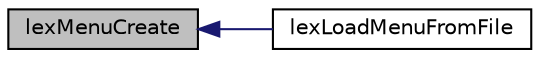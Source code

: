 digraph G
{
  edge [fontname="Helvetica",fontsize="10",labelfontname="Helvetica",labelfontsize="10"];
  node [fontname="Helvetica",fontsize="10",shape=record];
  rankdir=LR;
  Node1 [label="lexMenuCreate",height=0.2,width=0.4,color="black", fillcolor="grey75", style="filled" fontcolor="black"];
  Node1 -> Node2 [dir=back,color="midnightblue",fontsize="10",style="solid",fontname="Helvetica"];
  Node2 [label="lexLoadMenuFromFile",height=0.2,width=0.4,color="black", fillcolor="white", style="filled",URL="$lexmenu_8c.html#a00bdf171af39c55de7695406e5953e5d"];
}
